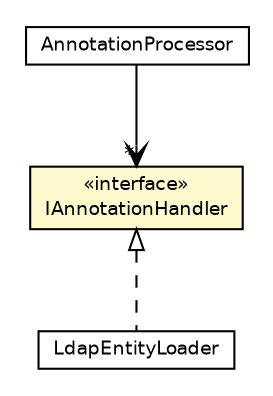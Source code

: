#!/usr/local/bin/dot
#
# Class diagram 
# Generated by UmlGraph version 4.6 (http://www.spinellis.gr/sw/umlgraph)
#

digraph G {
	edge [fontname="Helvetica",fontsize=10,labelfontname="Helvetica",labelfontsize=10];
	node [fontname="Helvetica",fontsize=10,shape=plaintext];
	// ca.tnt.ldaputils.annotations.processing.AnnotationProcessor
	c764 [label=<<table border="0" cellborder="1" cellspacing="0" cellpadding="2" port="p" href="./AnnotationProcessor.html">
		<tr><td><table border="0" cellspacing="0" cellpadding="1">
			<tr><td> AnnotationProcessor </td></tr>
		</table></td></tr>
		</table>>, fontname="Helvetica", fontcolor="black", fontsize=9.0];
	// ca.tnt.ldaputils.annotations.processing.LdapEntityLoader
	c765 [label=<<table border="0" cellborder="1" cellspacing="0" cellpadding="2" port="p" href="./LdapEntityLoader.html">
		<tr><td><table border="0" cellspacing="0" cellpadding="1">
			<tr><td> LdapEntityLoader </td></tr>
		</table></td></tr>
		</table>>, fontname="Helvetica", fontcolor="black", fontsize=9.0];
	// ca.tnt.ldaputils.annotations.processing.IAnnotationHandler
	c766 [label=<<table border="0" cellborder="1" cellspacing="0" cellpadding="2" port="p" bgcolor="lemonChiffon" href="./IAnnotationHandler.html">
		<tr><td><table border="0" cellspacing="0" cellpadding="1">
			<tr><td> &laquo;interface&raquo; </td></tr>
			<tr><td> IAnnotationHandler </td></tr>
		</table></td></tr>
		</table>>, fontname="Helvetica", fontcolor="black", fontsize=9.0];
	//ca.tnt.ldaputils.annotations.processing.LdapEntityLoader implements ca.tnt.ldaputils.annotations.processing.IAnnotationHandler
	c766:p -> c765:p [dir=back,arrowtail=empty,style=dashed];
	// ca.tnt.ldaputils.annotations.processing.AnnotationProcessor NAVASSOC ca.tnt.ldaputils.annotations.processing.IAnnotationHandler
	c764:p -> c766:p [taillabel="", label="", headlabel="*", fontname="Helvetica", fontcolor="black", fontsize=10.0, color="black", arrowhead=open];
}

